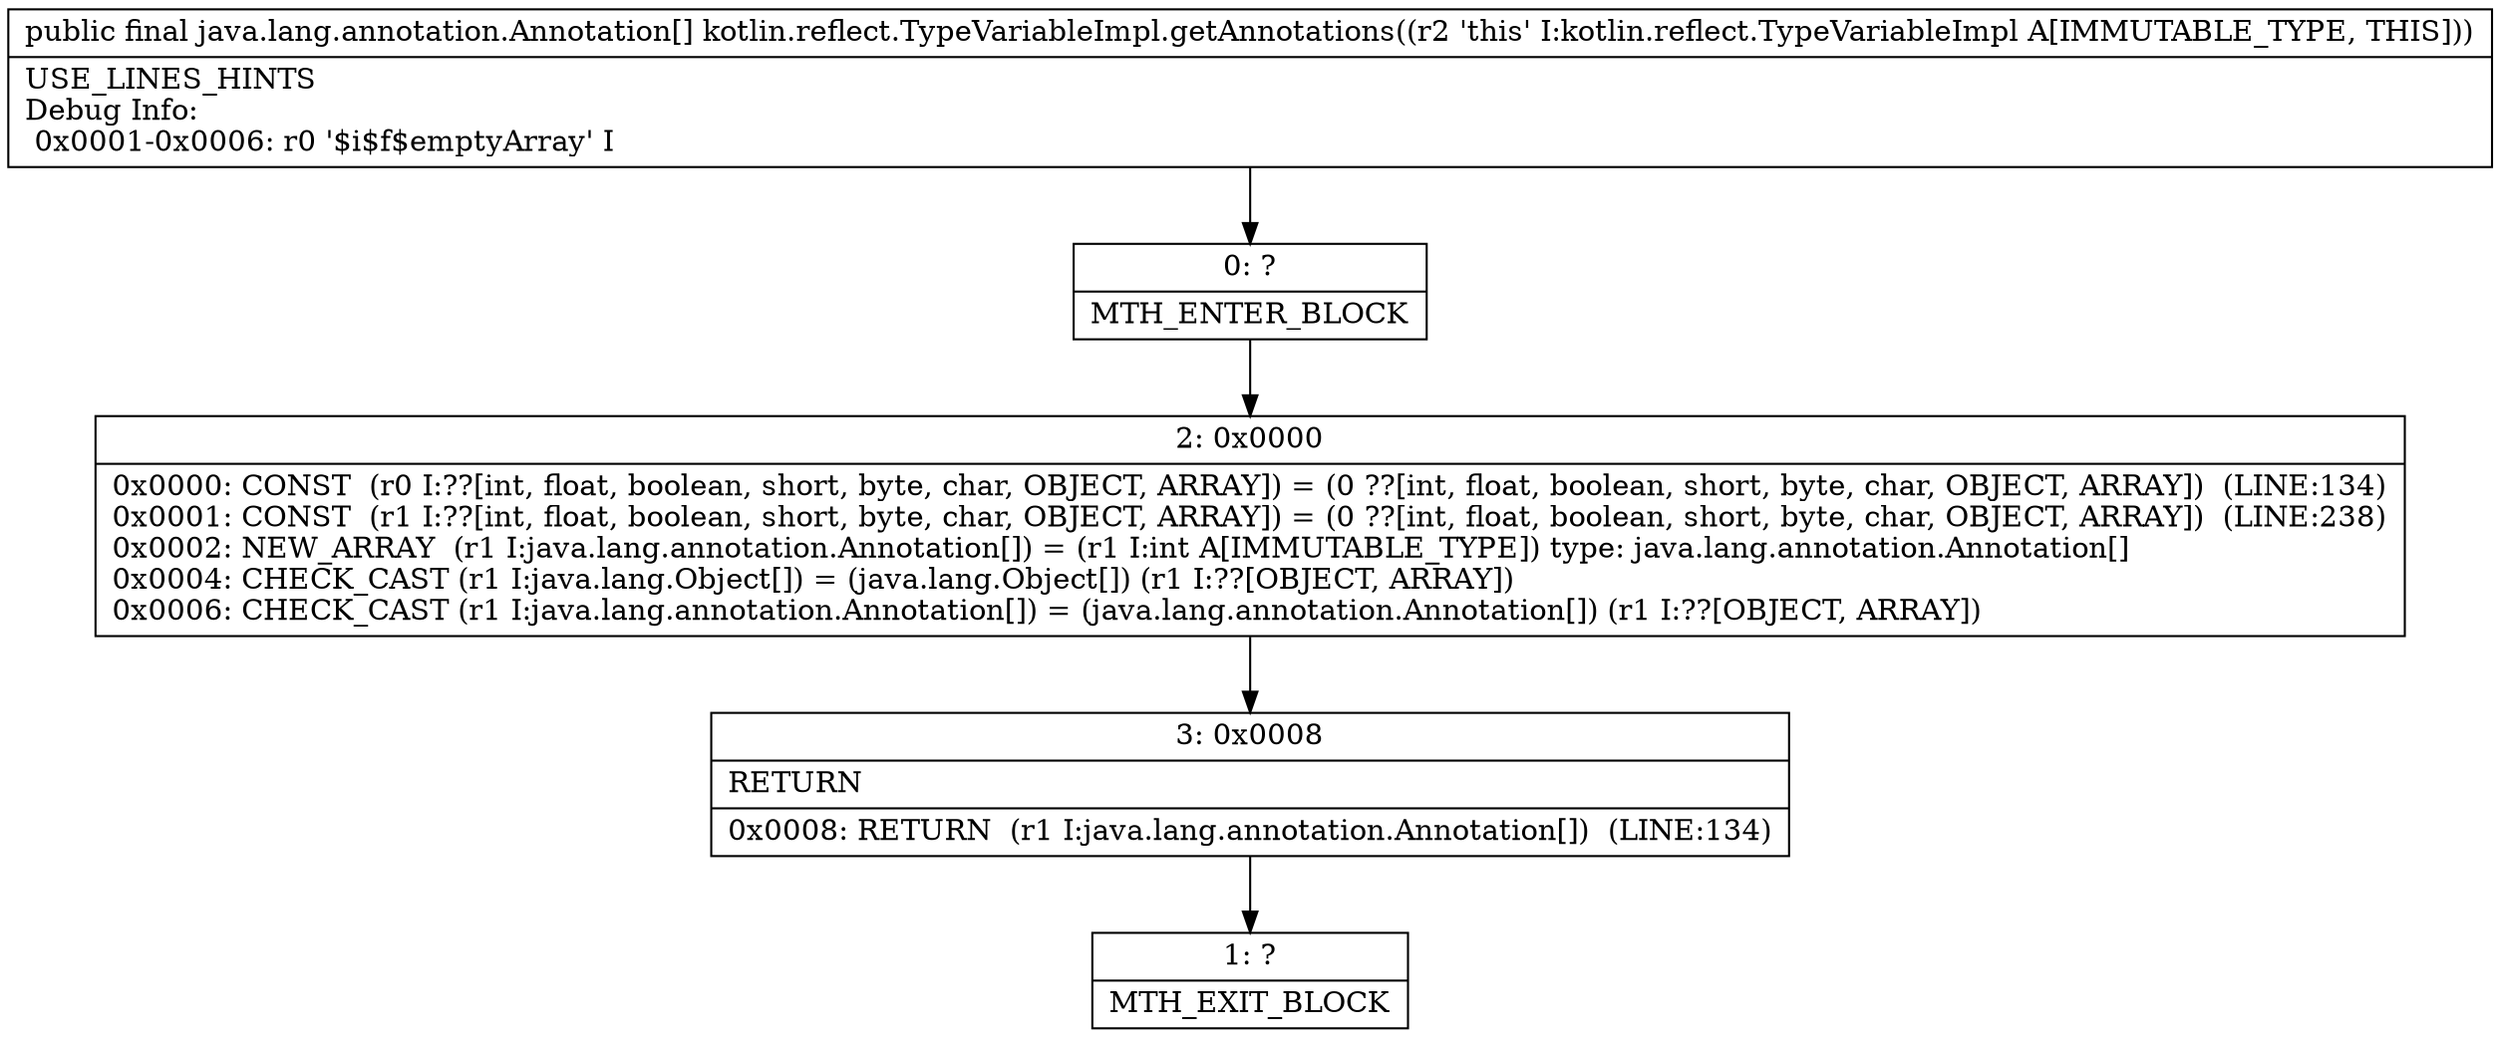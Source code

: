 digraph "CFG forkotlin.reflect.TypeVariableImpl.getAnnotations()[Ljava\/lang\/annotation\/Annotation;" {
Node_0 [shape=record,label="{0\:\ ?|MTH_ENTER_BLOCK\l}"];
Node_2 [shape=record,label="{2\:\ 0x0000|0x0000: CONST  (r0 I:??[int, float, boolean, short, byte, char, OBJECT, ARRAY]) = (0 ??[int, float, boolean, short, byte, char, OBJECT, ARRAY])  (LINE:134)\l0x0001: CONST  (r1 I:??[int, float, boolean, short, byte, char, OBJECT, ARRAY]) = (0 ??[int, float, boolean, short, byte, char, OBJECT, ARRAY])  (LINE:238)\l0x0002: NEW_ARRAY  (r1 I:java.lang.annotation.Annotation[]) = (r1 I:int A[IMMUTABLE_TYPE]) type: java.lang.annotation.Annotation[] \l0x0004: CHECK_CAST (r1 I:java.lang.Object[]) = (java.lang.Object[]) (r1 I:??[OBJECT, ARRAY]) \l0x0006: CHECK_CAST (r1 I:java.lang.annotation.Annotation[]) = (java.lang.annotation.Annotation[]) (r1 I:??[OBJECT, ARRAY]) \l}"];
Node_3 [shape=record,label="{3\:\ 0x0008|RETURN\l|0x0008: RETURN  (r1 I:java.lang.annotation.Annotation[])  (LINE:134)\l}"];
Node_1 [shape=record,label="{1\:\ ?|MTH_EXIT_BLOCK\l}"];
MethodNode[shape=record,label="{public final java.lang.annotation.Annotation[] kotlin.reflect.TypeVariableImpl.getAnnotations((r2 'this' I:kotlin.reflect.TypeVariableImpl A[IMMUTABLE_TYPE, THIS]))  | USE_LINES_HINTS\lDebug Info:\l  0x0001\-0x0006: r0 '$i$f$emptyArray' I\l}"];
MethodNode -> Node_0;Node_0 -> Node_2;
Node_2 -> Node_3;
Node_3 -> Node_1;
}

